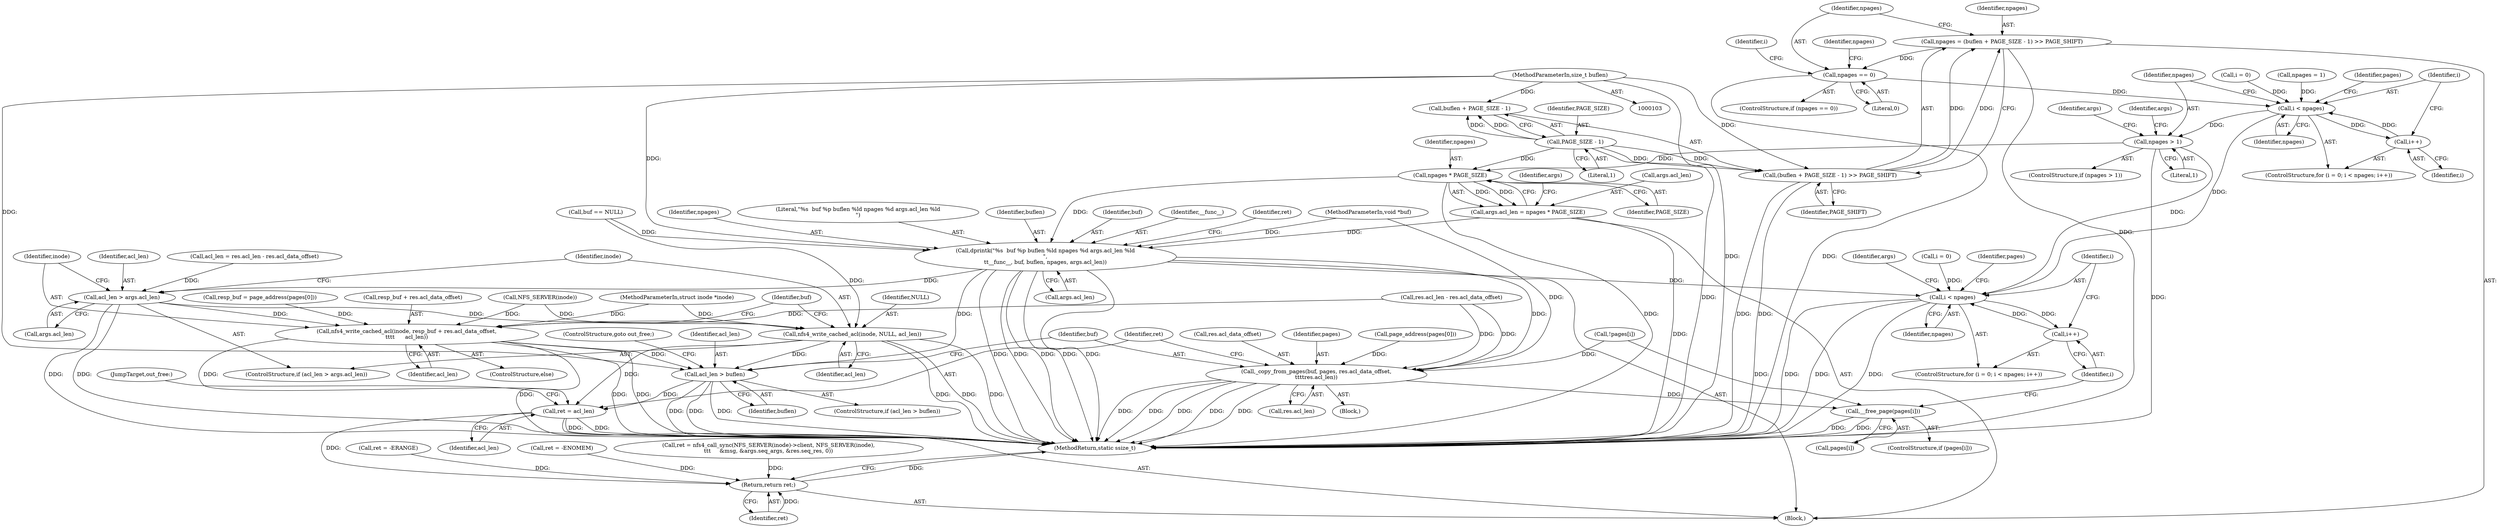 digraph "0_linux_bf118a342f10dafe44b14451a1392c3254629a1f@integer" {
"1000124" [label="(Call,npages = (buflen + PAGE_SIZE - 1) >> PAGE_SHIFT)"];
"1000126" [label="(Call,(buflen + PAGE_SIZE - 1) >> PAGE_SHIFT)"];
"1000106" [label="(MethodParameterIn,size_t buflen)"];
"1000129" [label="(Call,PAGE_SIZE - 1)"];
"1000134" [label="(Call,npages == 0)"];
"1000144" [label="(Call,i < npages)"];
"1000147" [label="(Call,i++)"];
"1000163" [label="(Call,npages > 1)"];
"1000183" [label="(Call,npages * PAGE_SIZE)"];
"1000179" [label="(Call,args.acl_len = npages * PAGE_SIZE)"];
"1000206" [label="(Call,dprintk(\"%s  buf %p buflen %ld npages %d args.acl_len %ld\n\",\n\t\t__func__, buf, buflen, npages, args.acl_len))"];
"1000248" [label="(Call,acl_len > args.acl_len)"];
"1000253" [label="(Call,nfs4_write_cached_acl(inode, NULL, acl_len))"];
"1000274" [label="(Call,acl_len > buflen)"];
"1000287" [label="(Call,ret = acl_len)"];
"1000316" [label="(Return,return ret;)"];
"1000258" [label="(Call,nfs4_write_cached_acl(inode, resp_buf + res.acl_data_offset,\n\t\t\t\t      acl_len))"];
"1000278" [label="(Call,_copy_from_pages(buf, pages, res.acl_data_offset,\n\t\t\t\tres.acl_len))"];
"1000304" [label="(Call,__free_page(pages[i]))"];
"1000295" [label="(Call,i < npages)"];
"1000298" [label="(Call,i++)"];
"1000305" [label="(Call,pages[i])"];
"1000316" [label="(Return,return ret;)"];
"1000215" [label="(Call,ret = nfs4_call_sync(NFS_SERVER(inode)->client, NFS_SERVER(inode),\n\t\t\t     &msg, &args.seq_args, &res.seq_res, 0))"];
"1000222" [label="(Call,NFS_SERVER(inode))"];
"1000114" [label="(Call,ret = -ENOMEM)"];
"1000295" [label="(Call,i < npages)"];
"1000247" [label="(ControlStructure,if (acl_len > args.acl_len))"];
"1000216" [label="(Identifier,ret)"];
"1000288" [label="(Identifier,ret)"];
"1000131" [label="(Literal,1)"];
"1000240" [label="(Call,res.acl_len - res.acl_data_offset)"];
"1000265" [label="(Identifier,acl_len)"];
"1000318" [label="(MethodReturn,static ssize_t)"];
"1000268" [label="(Block,)"];
"1000250" [label="(Call,args.acl_len)"];
"1000304" [label="(Call,__free_page(pages[i]))"];
"1000281" [label="(Call,res.acl_data_offset)"];
"1000145" [label="(Identifier,i)"];
"1000277" [label="(ControlStructure,goto out_free;)"];
"1000255" [label="(Identifier,NULL)"];
"1000180" [label="(Call,args.acl_len)"];
"1000258" [label="(Call,nfs4_write_cached_acl(inode, resp_buf + res.acl_data_offset,\n\t\t\t\t      acl_len))"];
"1000269" [label="(Call,ret = -ERANGE)"];
"1000147" [label="(Call,i++)"];
"1000142" [label="(Identifier,i)"];
"1000184" [label="(Identifier,npages)"];
"1000104" [label="(MethodParameterIn,struct inode *inode)"];
"1000135" [label="(Identifier,npages)"];
"1000208" [label="(Identifier,__func__)"];
"1000278" [label="(Call,_copy_from_pages(buf, pages, res.acl_data_offset,\n\t\t\t\tres.acl_len))"];
"1000183" [label="(Call,npages * PAGE_SIZE)"];
"1000249" [label="(Identifier,acl_len)"];
"1000299" [label="(Identifier,i)"];
"1000192" [label="(Call,buf == NULL)"];
"1000165" [label="(Literal,1)"];
"1000317" [label="(Identifier,ret)"];
"1000310" [label="(Identifier,args)"];
"1000280" [label="(Identifier,pages)"];
"1000296" [label="(Identifier,i)"];
"1000273" [label="(ControlStructure,if (acl_len > buflen))"];
"1000130" [label="(Identifier,PAGE_SIZE)"];
"1000206" [label="(Call,dprintk(\"%s  buf %p buflen %ld npages %d args.acl_len %ld\n\",\n\t\t__func__, buf, buflen, npages, args.acl_len))"];
"1000129" [label="(Call,PAGE_SIZE - 1)"];
"1000289" [label="(Identifier,acl_len)"];
"1000284" [label="(Call,res.acl_len)"];
"1000211" [label="(Identifier,npages)"];
"1000152" [label="(Identifier,pages)"];
"1000106" [label="(MethodParameterIn,size_t buflen)"];
"1000202" [label="(Call,page_address(pages[0]))"];
"1000185" [label="(Identifier,PAGE_SIZE)"];
"1000292" [label="(Call,i = 0)"];
"1000188" [label="(Identifier,args)"];
"1000259" [label="(Identifier,inode)"];
"1000302" [label="(Identifier,pages)"];
"1000162" [label="(ControlStructure,if (npages > 1))"];
"1000297" [label="(Identifier,npages)"];
"1000267" [label="(Identifier,buf)"];
"1000254" [label="(Identifier,inode)"];
"1000276" [label="(Identifier,buflen)"];
"1000291" [label="(ControlStructure,for (i = 0; i < npages; i++))"];
"1000146" [label="(Identifier,npages)"];
"1000279" [label="(Identifier,buf)"];
"1000141" [label="(Call,i = 0)"];
"1000169" [label="(Identifier,args)"];
"1000207" [label="(Literal,\"%s  buf %p buflen %ld npages %d args.acl_len %ld\n\")"];
"1000210" [label="(Identifier,buflen)"];
"1000256" [label="(Identifier,acl_len)"];
"1000157" [label="(Call,!pages[i])"];
"1000275" [label="(Identifier,acl_len)"];
"1000238" [label="(Call,acl_len = res.acl_len - res.acl_data_offset)"];
"1000107" [label="(Block,)"];
"1000181" [label="(Identifier,args)"];
"1000138" [label="(Identifier,npages)"];
"1000253" [label="(Call,nfs4_write_cached_acl(inode, NULL, acl_len))"];
"1000209" [label="(Identifier,buf)"];
"1000290" [label="(JumpTarget,out_free:)"];
"1000133" [label="(ControlStructure,if (npages == 0))"];
"1000132" [label="(Identifier,PAGE_SHIFT)"];
"1000257" [label="(ControlStructure,else)"];
"1000148" [label="(Identifier,i)"];
"1000163" [label="(Call,npages > 1)"];
"1000140" [label="(ControlStructure,for (i = 0; i < npages; i++))"];
"1000137" [label="(Call,npages = 1)"];
"1000212" [label="(Call,args.acl_len)"];
"1000127" [label="(Call,buflen + PAGE_SIZE - 1)"];
"1000298" [label="(Call,i++)"];
"1000144" [label="(Call,i < npages)"];
"1000179" [label="(Call,args.acl_len = npages * PAGE_SIZE)"];
"1000126" [label="(Call,(buflen + PAGE_SIZE - 1) >> PAGE_SHIFT)"];
"1000260" [label="(Call,resp_buf + res.acl_data_offset)"];
"1000300" [label="(ControlStructure,if (pages[i]))"];
"1000164" [label="(Identifier,npages)"];
"1000125" [label="(Identifier,npages)"];
"1000274" [label="(Call,acl_len > buflen)"];
"1000287" [label="(Call,ret = acl_len)"];
"1000136" [label="(Literal,0)"];
"1000200" [label="(Call,resp_buf = page_address(pages[0]))"];
"1000124" [label="(Call,npages = (buflen + PAGE_SIZE - 1) >> PAGE_SHIFT)"];
"1000105" [label="(MethodParameterIn,void *buf)"];
"1000248" [label="(Call,acl_len > args.acl_len)"];
"1000134" [label="(Call,npages == 0)"];
"1000124" -> "1000107"  [label="AST: "];
"1000124" -> "1000126"  [label="CFG: "];
"1000125" -> "1000124"  [label="AST: "];
"1000126" -> "1000124"  [label="AST: "];
"1000135" -> "1000124"  [label="CFG: "];
"1000124" -> "1000318"  [label="DDG: "];
"1000126" -> "1000124"  [label="DDG: "];
"1000126" -> "1000124"  [label="DDG: "];
"1000124" -> "1000134"  [label="DDG: "];
"1000126" -> "1000132"  [label="CFG: "];
"1000127" -> "1000126"  [label="AST: "];
"1000132" -> "1000126"  [label="AST: "];
"1000126" -> "1000318"  [label="DDG: "];
"1000126" -> "1000318"  [label="DDG: "];
"1000106" -> "1000126"  [label="DDG: "];
"1000129" -> "1000126"  [label="DDG: "];
"1000129" -> "1000126"  [label="DDG: "];
"1000106" -> "1000103"  [label="AST: "];
"1000106" -> "1000318"  [label="DDG: "];
"1000106" -> "1000127"  [label="DDG: "];
"1000106" -> "1000206"  [label="DDG: "];
"1000106" -> "1000274"  [label="DDG: "];
"1000129" -> "1000127"  [label="AST: "];
"1000129" -> "1000131"  [label="CFG: "];
"1000130" -> "1000129"  [label="AST: "];
"1000131" -> "1000129"  [label="AST: "];
"1000127" -> "1000129"  [label="CFG: "];
"1000129" -> "1000318"  [label="DDG: "];
"1000129" -> "1000127"  [label="DDG: "];
"1000129" -> "1000127"  [label="DDG: "];
"1000129" -> "1000183"  [label="DDG: "];
"1000134" -> "1000133"  [label="AST: "];
"1000134" -> "1000136"  [label="CFG: "];
"1000135" -> "1000134"  [label="AST: "];
"1000136" -> "1000134"  [label="AST: "];
"1000138" -> "1000134"  [label="CFG: "];
"1000142" -> "1000134"  [label="CFG: "];
"1000134" -> "1000318"  [label="DDG: "];
"1000134" -> "1000144"  [label="DDG: "];
"1000144" -> "1000140"  [label="AST: "];
"1000144" -> "1000146"  [label="CFG: "];
"1000145" -> "1000144"  [label="AST: "];
"1000146" -> "1000144"  [label="AST: "];
"1000152" -> "1000144"  [label="CFG: "];
"1000164" -> "1000144"  [label="CFG: "];
"1000141" -> "1000144"  [label="DDG: "];
"1000147" -> "1000144"  [label="DDG: "];
"1000137" -> "1000144"  [label="DDG: "];
"1000144" -> "1000147"  [label="DDG: "];
"1000144" -> "1000163"  [label="DDG: "];
"1000144" -> "1000295"  [label="DDG: "];
"1000147" -> "1000140"  [label="AST: "];
"1000147" -> "1000148"  [label="CFG: "];
"1000148" -> "1000147"  [label="AST: "];
"1000145" -> "1000147"  [label="CFG: "];
"1000163" -> "1000162"  [label="AST: "];
"1000163" -> "1000165"  [label="CFG: "];
"1000164" -> "1000163"  [label="AST: "];
"1000165" -> "1000163"  [label="AST: "];
"1000169" -> "1000163"  [label="CFG: "];
"1000181" -> "1000163"  [label="CFG: "];
"1000163" -> "1000318"  [label="DDG: "];
"1000163" -> "1000183"  [label="DDG: "];
"1000163" -> "1000295"  [label="DDG: "];
"1000183" -> "1000179"  [label="AST: "];
"1000183" -> "1000185"  [label="CFG: "];
"1000184" -> "1000183"  [label="AST: "];
"1000185" -> "1000183"  [label="AST: "];
"1000179" -> "1000183"  [label="CFG: "];
"1000183" -> "1000318"  [label="DDG: "];
"1000183" -> "1000179"  [label="DDG: "];
"1000183" -> "1000179"  [label="DDG: "];
"1000183" -> "1000206"  [label="DDG: "];
"1000179" -> "1000107"  [label="AST: "];
"1000180" -> "1000179"  [label="AST: "];
"1000188" -> "1000179"  [label="CFG: "];
"1000179" -> "1000318"  [label="DDG: "];
"1000179" -> "1000206"  [label="DDG: "];
"1000206" -> "1000107"  [label="AST: "];
"1000206" -> "1000212"  [label="CFG: "];
"1000207" -> "1000206"  [label="AST: "];
"1000208" -> "1000206"  [label="AST: "];
"1000209" -> "1000206"  [label="AST: "];
"1000210" -> "1000206"  [label="AST: "];
"1000211" -> "1000206"  [label="AST: "];
"1000212" -> "1000206"  [label="AST: "];
"1000216" -> "1000206"  [label="CFG: "];
"1000206" -> "1000318"  [label="DDG: "];
"1000206" -> "1000318"  [label="DDG: "];
"1000206" -> "1000318"  [label="DDG: "];
"1000206" -> "1000318"  [label="DDG: "];
"1000206" -> "1000318"  [label="DDG: "];
"1000192" -> "1000206"  [label="DDG: "];
"1000105" -> "1000206"  [label="DDG: "];
"1000206" -> "1000248"  [label="DDG: "];
"1000206" -> "1000274"  [label="DDG: "];
"1000206" -> "1000278"  [label="DDG: "];
"1000206" -> "1000295"  [label="DDG: "];
"1000248" -> "1000247"  [label="AST: "];
"1000248" -> "1000250"  [label="CFG: "];
"1000249" -> "1000248"  [label="AST: "];
"1000250" -> "1000248"  [label="AST: "];
"1000254" -> "1000248"  [label="CFG: "];
"1000259" -> "1000248"  [label="CFG: "];
"1000248" -> "1000318"  [label="DDG: "];
"1000248" -> "1000318"  [label="DDG: "];
"1000238" -> "1000248"  [label="DDG: "];
"1000248" -> "1000253"  [label="DDG: "];
"1000248" -> "1000258"  [label="DDG: "];
"1000253" -> "1000247"  [label="AST: "];
"1000253" -> "1000256"  [label="CFG: "];
"1000254" -> "1000253"  [label="AST: "];
"1000255" -> "1000253"  [label="AST: "];
"1000256" -> "1000253"  [label="AST: "];
"1000267" -> "1000253"  [label="CFG: "];
"1000253" -> "1000318"  [label="DDG: "];
"1000253" -> "1000318"  [label="DDG: "];
"1000253" -> "1000318"  [label="DDG: "];
"1000222" -> "1000253"  [label="DDG: "];
"1000104" -> "1000253"  [label="DDG: "];
"1000192" -> "1000253"  [label="DDG: "];
"1000253" -> "1000274"  [label="DDG: "];
"1000253" -> "1000287"  [label="DDG: "];
"1000274" -> "1000273"  [label="AST: "];
"1000274" -> "1000276"  [label="CFG: "];
"1000275" -> "1000274"  [label="AST: "];
"1000276" -> "1000274"  [label="AST: "];
"1000277" -> "1000274"  [label="CFG: "];
"1000279" -> "1000274"  [label="CFG: "];
"1000274" -> "1000318"  [label="DDG: "];
"1000274" -> "1000318"  [label="DDG: "];
"1000274" -> "1000318"  [label="DDG: "];
"1000258" -> "1000274"  [label="DDG: "];
"1000274" -> "1000287"  [label="DDG: "];
"1000287" -> "1000107"  [label="AST: "];
"1000287" -> "1000289"  [label="CFG: "];
"1000288" -> "1000287"  [label="AST: "];
"1000289" -> "1000287"  [label="AST: "];
"1000290" -> "1000287"  [label="CFG: "];
"1000287" -> "1000318"  [label="DDG: "];
"1000287" -> "1000318"  [label="DDG: "];
"1000258" -> "1000287"  [label="DDG: "];
"1000287" -> "1000316"  [label="DDG: "];
"1000316" -> "1000107"  [label="AST: "];
"1000316" -> "1000317"  [label="CFG: "];
"1000317" -> "1000316"  [label="AST: "];
"1000318" -> "1000316"  [label="CFG: "];
"1000316" -> "1000318"  [label="DDG: "];
"1000317" -> "1000316"  [label="DDG: "];
"1000215" -> "1000316"  [label="DDG: "];
"1000114" -> "1000316"  [label="DDG: "];
"1000269" -> "1000316"  [label="DDG: "];
"1000258" -> "1000257"  [label="AST: "];
"1000258" -> "1000265"  [label="CFG: "];
"1000259" -> "1000258"  [label="AST: "];
"1000260" -> "1000258"  [label="AST: "];
"1000265" -> "1000258"  [label="AST: "];
"1000267" -> "1000258"  [label="CFG: "];
"1000258" -> "1000318"  [label="DDG: "];
"1000258" -> "1000318"  [label="DDG: "];
"1000258" -> "1000318"  [label="DDG: "];
"1000222" -> "1000258"  [label="DDG: "];
"1000104" -> "1000258"  [label="DDG: "];
"1000200" -> "1000258"  [label="DDG: "];
"1000240" -> "1000258"  [label="DDG: "];
"1000278" -> "1000268"  [label="AST: "];
"1000278" -> "1000284"  [label="CFG: "];
"1000279" -> "1000278"  [label="AST: "];
"1000280" -> "1000278"  [label="AST: "];
"1000281" -> "1000278"  [label="AST: "];
"1000284" -> "1000278"  [label="AST: "];
"1000288" -> "1000278"  [label="CFG: "];
"1000278" -> "1000318"  [label="DDG: "];
"1000278" -> "1000318"  [label="DDG: "];
"1000278" -> "1000318"  [label="DDG: "];
"1000278" -> "1000318"  [label="DDG: "];
"1000278" -> "1000318"  [label="DDG: "];
"1000105" -> "1000278"  [label="DDG: "];
"1000157" -> "1000278"  [label="DDG: "];
"1000202" -> "1000278"  [label="DDG: "];
"1000240" -> "1000278"  [label="DDG: "];
"1000240" -> "1000278"  [label="DDG: "];
"1000278" -> "1000304"  [label="DDG: "];
"1000304" -> "1000300"  [label="AST: "];
"1000304" -> "1000305"  [label="CFG: "];
"1000305" -> "1000304"  [label="AST: "];
"1000299" -> "1000304"  [label="CFG: "];
"1000304" -> "1000318"  [label="DDG: "];
"1000304" -> "1000318"  [label="DDG: "];
"1000157" -> "1000304"  [label="DDG: "];
"1000295" -> "1000291"  [label="AST: "];
"1000295" -> "1000297"  [label="CFG: "];
"1000296" -> "1000295"  [label="AST: "];
"1000297" -> "1000295"  [label="AST: "];
"1000302" -> "1000295"  [label="CFG: "];
"1000310" -> "1000295"  [label="CFG: "];
"1000295" -> "1000318"  [label="DDG: "];
"1000295" -> "1000318"  [label="DDG: "];
"1000295" -> "1000318"  [label="DDG: "];
"1000292" -> "1000295"  [label="DDG: "];
"1000298" -> "1000295"  [label="DDG: "];
"1000295" -> "1000298"  [label="DDG: "];
"1000298" -> "1000291"  [label="AST: "];
"1000298" -> "1000299"  [label="CFG: "];
"1000299" -> "1000298"  [label="AST: "];
"1000296" -> "1000298"  [label="CFG: "];
}
